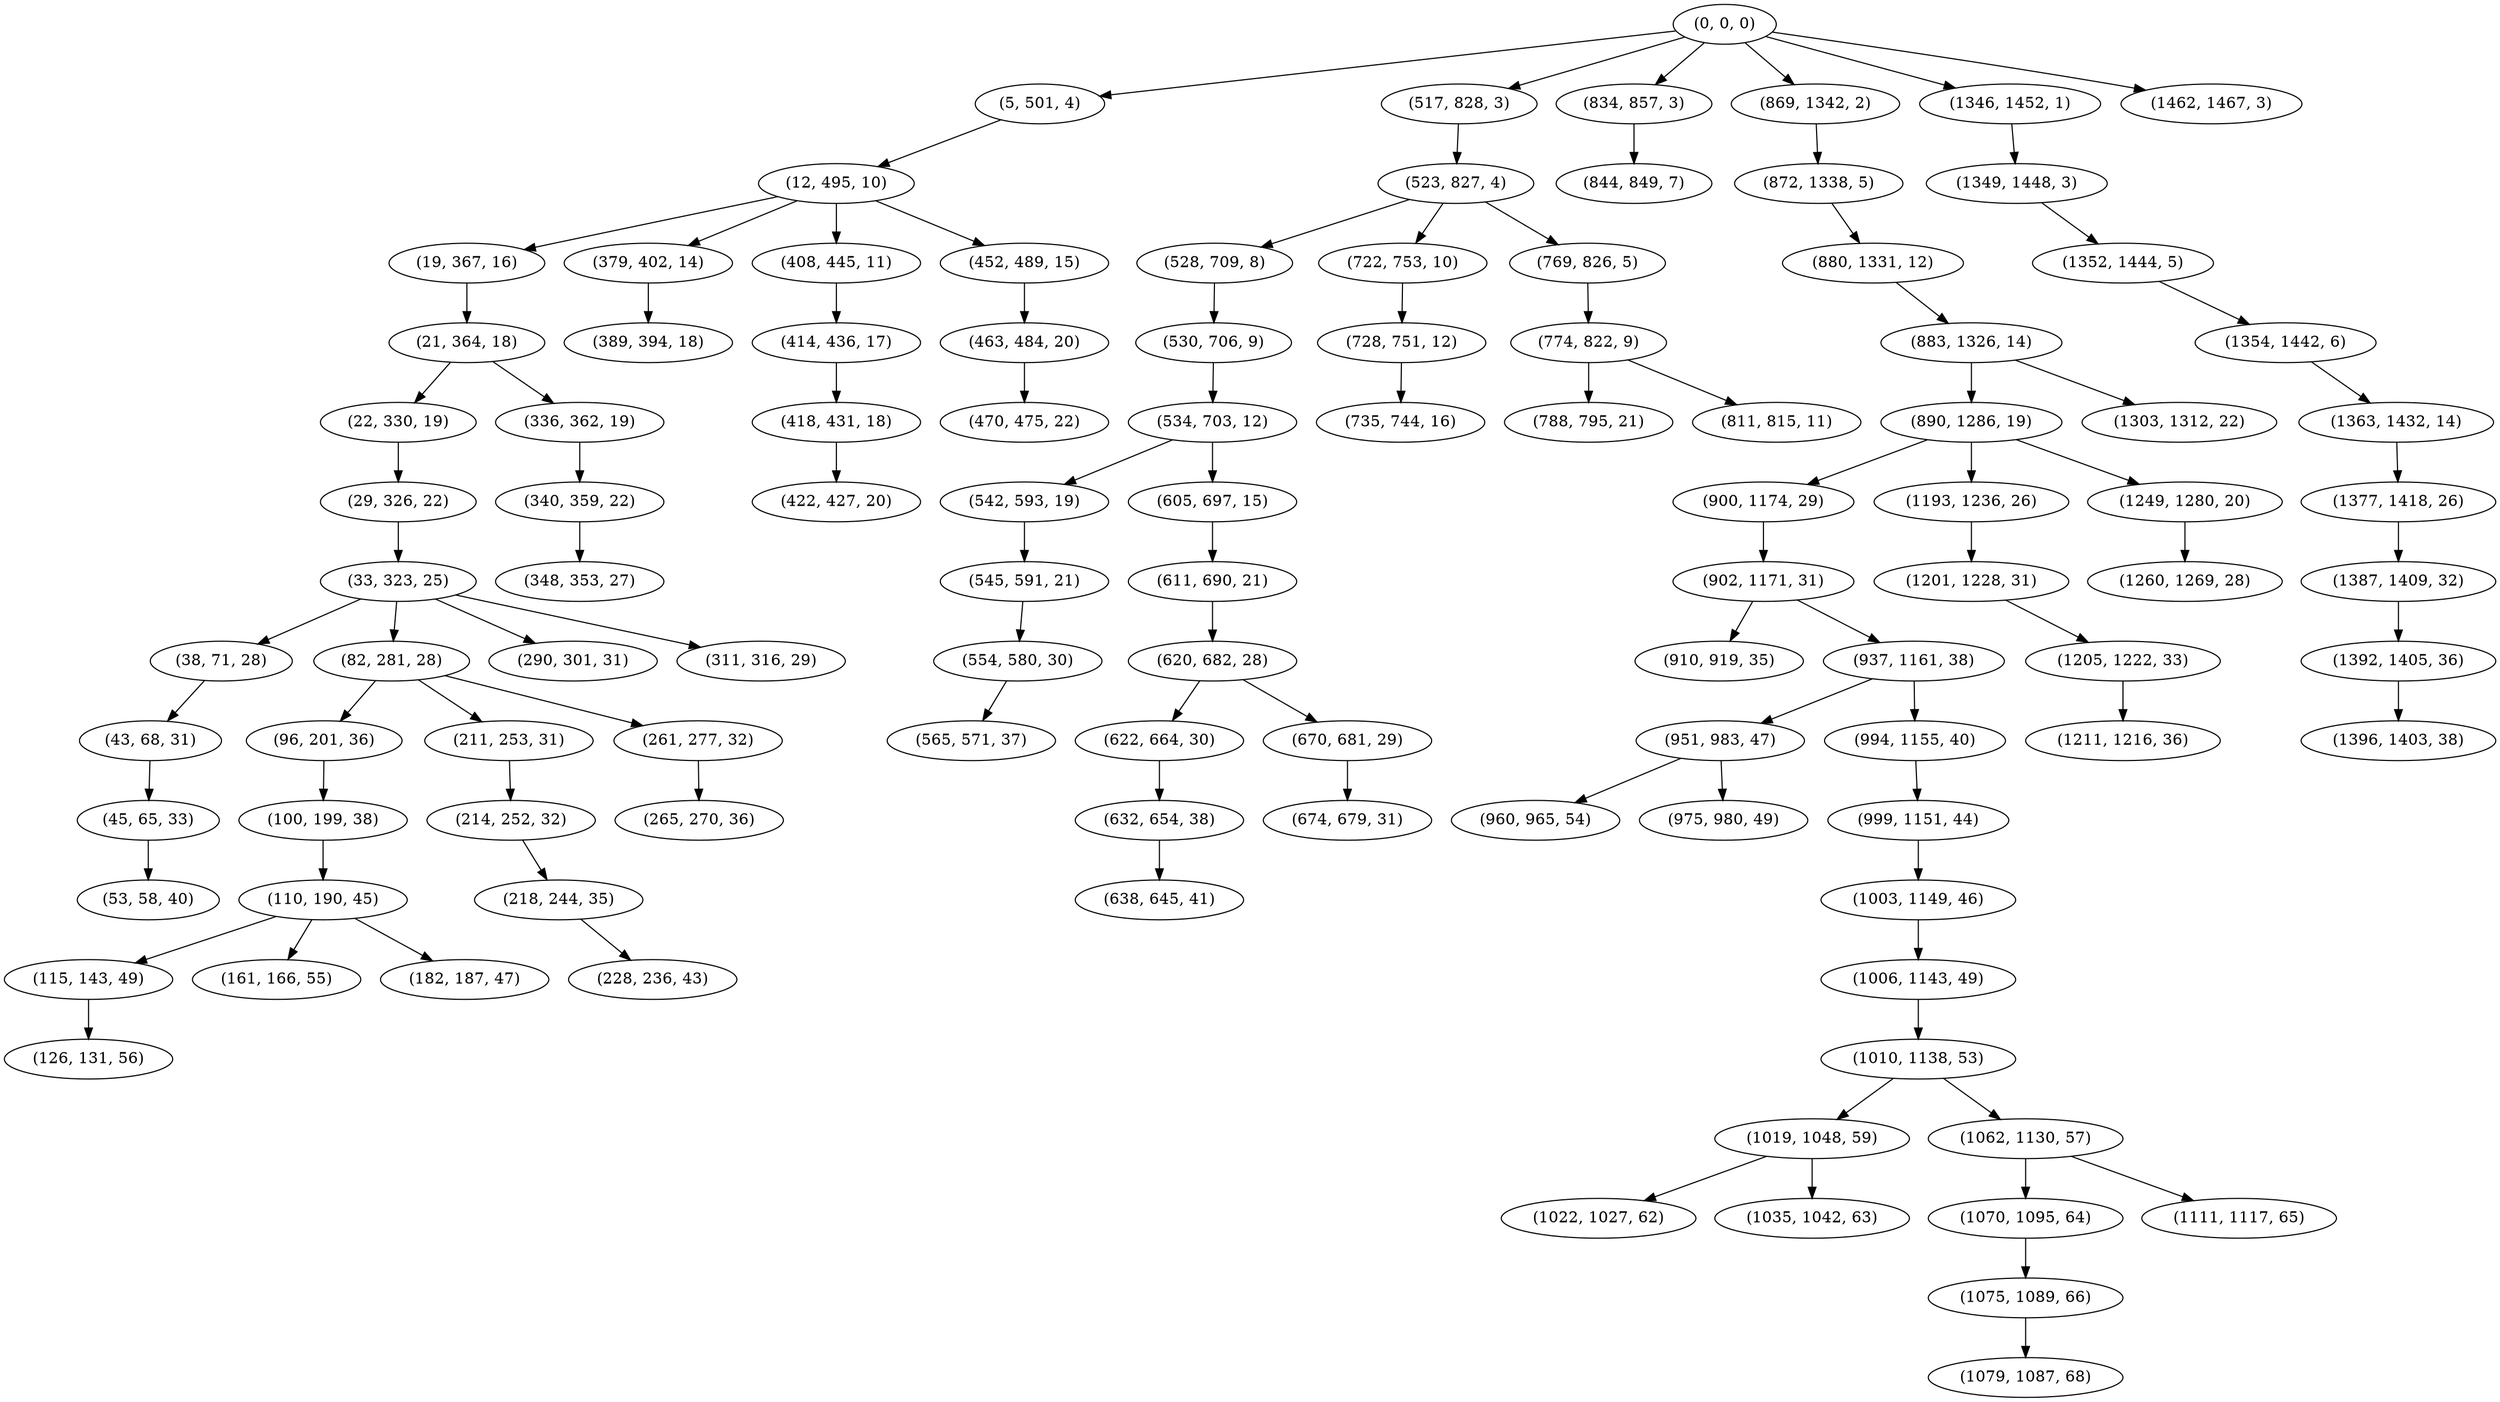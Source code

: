 digraph tree {
    "(0, 0, 0)";
    "(5, 501, 4)";
    "(12, 495, 10)";
    "(19, 367, 16)";
    "(21, 364, 18)";
    "(22, 330, 19)";
    "(29, 326, 22)";
    "(33, 323, 25)";
    "(38, 71, 28)";
    "(43, 68, 31)";
    "(45, 65, 33)";
    "(53, 58, 40)";
    "(82, 281, 28)";
    "(96, 201, 36)";
    "(100, 199, 38)";
    "(110, 190, 45)";
    "(115, 143, 49)";
    "(126, 131, 56)";
    "(161, 166, 55)";
    "(182, 187, 47)";
    "(211, 253, 31)";
    "(214, 252, 32)";
    "(218, 244, 35)";
    "(228, 236, 43)";
    "(261, 277, 32)";
    "(265, 270, 36)";
    "(290, 301, 31)";
    "(311, 316, 29)";
    "(336, 362, 19)";
    "(340, 359, 22)";
    "(348, 353, 27)";
    "(379, 402, 14)";
    "(389, 394, 18)";
    "(408, 445, 11)";
    "(414, 436, 17)";
    "(418, 431, 18)";
    "(422, 427, 20)";
    "(452, 489, 15)";
    "(463, 484, 20)";
    "(470, 475, 22)";
    "(517, 828, 3)";
    "(523, 827, 4)";
    "(528, 709, 8)";
    "(530, 706, 9)";
    "(534, 703, 12)";
    "(542, 593, 19)";
    "(545, 591, 21)";
    "(554, 580, 30)";
    "(565, 571, 37)";
    "(605, 697, 15)";
    "(611, 690, 21)";
    "(620, 682, 28)";
    "(622, 664, 30)";
    "(632, 654, 38)";
    "(638, 645, 41)";
    "(670, 681, 29)";
    "(674, 679, 31)";
    "(722, 753, 10)";
    "(728, 751, 12)";
    "(735, 744, 16)";
    "(769, 826, 5)";
    "(774, 822, 9)";
    "(788, 795, 21)";
    "(811, 815, 11)";
    "(834, 857, 3)";
    "(844, 849, 7)";
    "(869, 1342, 2)";
    "(872, 1338, 5)";
    "(880, 1331, 12)";
    "(883, 1326, 14)";
    "(890, 1286, 19)";
    "(900, 1174, 29)";
    "(902, 1171, 31)";
    "(910, 919, 35)";
    "(937, 1161, 38)";
    "(951, 983, 47)";
    "(960, 965, 54)";
    "(975, 980, 49)";
    "(994, 1155, 40)";
    "(999, 1151, 44)";
    "(1003, 1149, 46)";
    "(1006, 1143, 49)";
    "(1010, 1138, 53)";
    "(1019, 1048, 59)";
    "(1022, 1027, 62)";
    "(1035, 1042, 63)";
    "(1062, 1130, 57)";
    "(1070, 1095, 64)";
    "(1075, 1089, 66)";
    "(1079, 1087, 68)";
    "(1111, 1117, 65)";
    "(1193, 1236, 26)";
    "(1201, 1228, 31)";
    "(1205, 1222, 33)";
    "(1211, 1216, 36)";
    "(1249, 1280, 20)";
    "(1260, 1269, 28)";
    "(1303, 1312, 22)";
    "(1346, 1452, 1)";
    "(1349, 1448, 3)";
    "(1352, 1444, 5)";
    "(1354, 1442, 6)";
    "(1363, 1432, 14)";
    "(1377, 1418, 26)";
    "(1387, 1409, 32)";
    "(1392, 1405, 36)";
    "(1396, 1403, 38)";
    "(1462, 1467, 3)";
    "(0, 0, 0)" -> "(5, 501, 4)";
    "(0, 0, 0)" -> "(517, 828, 3)";
    "(0, 0, 0)" -> "(834, 857, 3)";
    "(0, 0, 0)" -> "(869, 1342, 2)";
    "(0, 0, 0)" -> "(1346, 1452, 1)";
    "(0, 0, 0)" -> "(1462, 1467, 3)";
    "(5, 501, 4)" -> "(12, 495, 10)";
    "(12, 495, 10)" -> "(19, 367, 16)";
    "(12, 495, 10)" -> "(379, 402, 14)";
    "(12, 495, 10)" -> "(408, 445, 11)";
    "(12, 495, 10)" -> "(452, 489, 15)";
    "(19, 367, 16)" -> "(21, 364, 18)";
    "(21, 364, 18)" -> "(22, 330, 19)";
    "(21, 364, 18)" -> "(336, 362, 19)";
    "(22, 330, 19)" -> "(29, 326, 22)";
    "(29, 326, 22)" -> "(33, 323, 25)";
    "(33, 323, 25)" -> "(38, 71, 28)";
    "(33, 323, 25)" -> "(82, 281, 28)";
    "(33, 323, 25)" -> "(290, 301, 31)";
    "(33, 323, 25)" -> "(311, 316, 29)";
    "(38, 71, 28)" -> "(43, 68, 31)";
    "(43, 68, 31)" -> "(45, 65, 33)";
    "(45, 65, 33)" -> "(53, 58, 40)";
    "(82, 281, 28)" -> "(96, 201, 36)";
    "(82, 281, 28)" -> "(211, 253, 31)";
    "(82, 281, 28)" -> "(261, 277, 32)";
    "(96, 201, 36)" -> "(100, 199, 38)";
    "(100, 199, 38)" -> "(110, 190, 45)";
    "(110, 190, 45)" -> "(115, 143, 49)";
    "(110, 190, 45)" -> "(161, 166, 55)";
    "(110, 190, 45)" -> "(182, 187, 47)";
    "(115, 143, 49)" -> "(126, 131, 56)";
    "(211, 253, 31)" -> "(214, 252, 32)";
    "(214, 252, 32)" -> "(218, 244, 35)";
    "(218, 244, 35)" -> "(228, 236, 43)";
    "(261, 277, 32)" -> "(265, 270, 36)";
    "(336, 362, 19)" -> "(340, 359, 22)";
    "(340, 359, 22)" -> "(348, 353, 27)";
    "(379, 402, 14)" -> "(389, 394, 18)";
    "(408, 445, 11)" -> "(414, 436, 17)";
    "(414, 436, 17)" -> "(418, 431, 18)";
    "(418, 431, 18)" -> "(422, 427, 20)";
    "(452, 489, 15)" -> "(463, 484, 20)";
    "(463, 484, 20)" -> "(470, 475, 22)";
    "(517, 828, 3)" -> "(523, 827, 4)";
    "(523, 827, 4)" -> "(528, 709, 8)";
    "(523, 827, 4)" -> "(722, 753, 10)";
    "(523, 827, 4)" -> "(769, 826, 5)";
    "(528, 709, 8)" -> "(530, 706, 9)";
    "(530, 706, 9)" -> "(534, 703, 12)";
    "(534, 703, 12)" -> "(542, 593, 19)";
    "(534, 703, 12)" -> "(605, 697, 15)";
    "(542, 593, 19)" -> "(545, 591, 21)";
    "(545, 591, 21)" -> "(554, 580, 30)";
    "(554, 580, 30)" -> "(565, 571, 37)";
    "(605, 697, 15)" -> "(611, 690, 21)";
    "(611, 690, 21)" -> "(620, 682, 28)";
    "(620, 682, 28)" -> "(622, 664, 30)";
    "(620, 682, 28)" -> "(670, 681, 29)";
    "(622, 664, 30)" -> "(632, 654, 38)";
    "(632, 654, 38)" -> "(638, 645, 41)";
    "(670, 681, 29)" -> "(674, 679, 31)";
    "(722, 753, 10)" -> "(728, 751, 12)";
    "(728, 751, 12)" -> "(735, 744, 16)";
    "(769, 826, 5)" -> "(774, 822, 9)";
    "(774, 822, 9)" -> "(788, 795, 21)";
    "(774, 822, 9)" -> "(811, 815, 11)";
    "(834, 857, 3)" -> "(844, 849, 7)";
    "(869, 1342, 2)" -> "(872, 1338, 5)";
    "(872, 1338, 5)" -> "(880, 1331, 12)";
    "(880, 1331, 12)" -> "(883, 1326, 14)";
    "(883, 1326, 14)" -> "(890, 1286, 19)";
    "(883, 1326, 14)" -> "(1303, 1312, 22)";
    "(890, 1286, 19)" -> "(900, 1174, 29)";
    "(890, 1286, 19)" -> "(1193, 1236, 26)";
    "(890, 1286, 19)" -> "(1249, 1280, 20)";
    "(900, 1174, 29)" -> "(902, 1171, 31)";
    "(902, 1171, 31)" -> "(910, 919, 35)";
    "(902, 1171, 31)" -> "(937, 1161, 38)";
    "(937, 1161, 38)" -> "(951, 983, 47)";
    "(937, 1161, 38)" -> "(994, 1155, 40)";
    "(951, 983, 47)" -> "(960, 965, 54)";
    "(951, 983, 47)" -> "(975, 980, 49)";
    "(994, 1155, 40)" -> "(999, 1151, 44)";
    "(999, 1151, 44)" -> "(1003, 1149, 46)";
    "(1003, 1149, 46)" -> "(1006, 1143, 49)";
    "(1006, 1143, 49)" -> "(1010, 1138, 53)";
    "(1010, 1138, 53)" -> "(1019, 1048, 59)";
    "(1010, 1138, 53)" -> "(1062, 1130, 57)";
    "(1019, 1048, 59)" -> "(1022, 1027, 62)";
    "(1019, 1048, 59)" -> "(1035, 1042, 63)";
    "(1062, 1130, 57)" -> "(1070, 1095, 64)";
    "(1062, 1130, 57)" -> "(1111, 1117, 65)";
    "(1070, 1095, 64)" -> "(1075, 1089, 66)";
    "(1075, 1089, 66)" -> "(1079, 1087, 68)";
    "(1193, 1236, 26)" -> "(1201, 1228, 31)";
    "(1201, 1228, 31)" -> "(1205, 1222, 33)";
    "(1205, 1222, 33)" -> "(1211, 1216, 36)";
    "(1249, 1280, 20)" -> "(1260, 1269, 28)";
    "(1346, 1452, 1)" -> "(1349, 1448, 3)";
    "(1349, 1448, 3)" -> "(1352, 1444, 5)";
    "(1352, 1444, 5)" -> "(1354, 1442, 6)";
    "(1354, 1442, 6)" -> "(1363, 1432, 14)";
    "(1363, 1432, 14)" -> "(1377, 1418, 26)";
    "(1377, 1418, 26)" -> "(1387, 1409, 32)";
    "(1387, 1409, 32)" -> "(1392, 1405, 36)";
    "(1392, 1405, 36)" -> "(1396, 1403, 38)";
}
